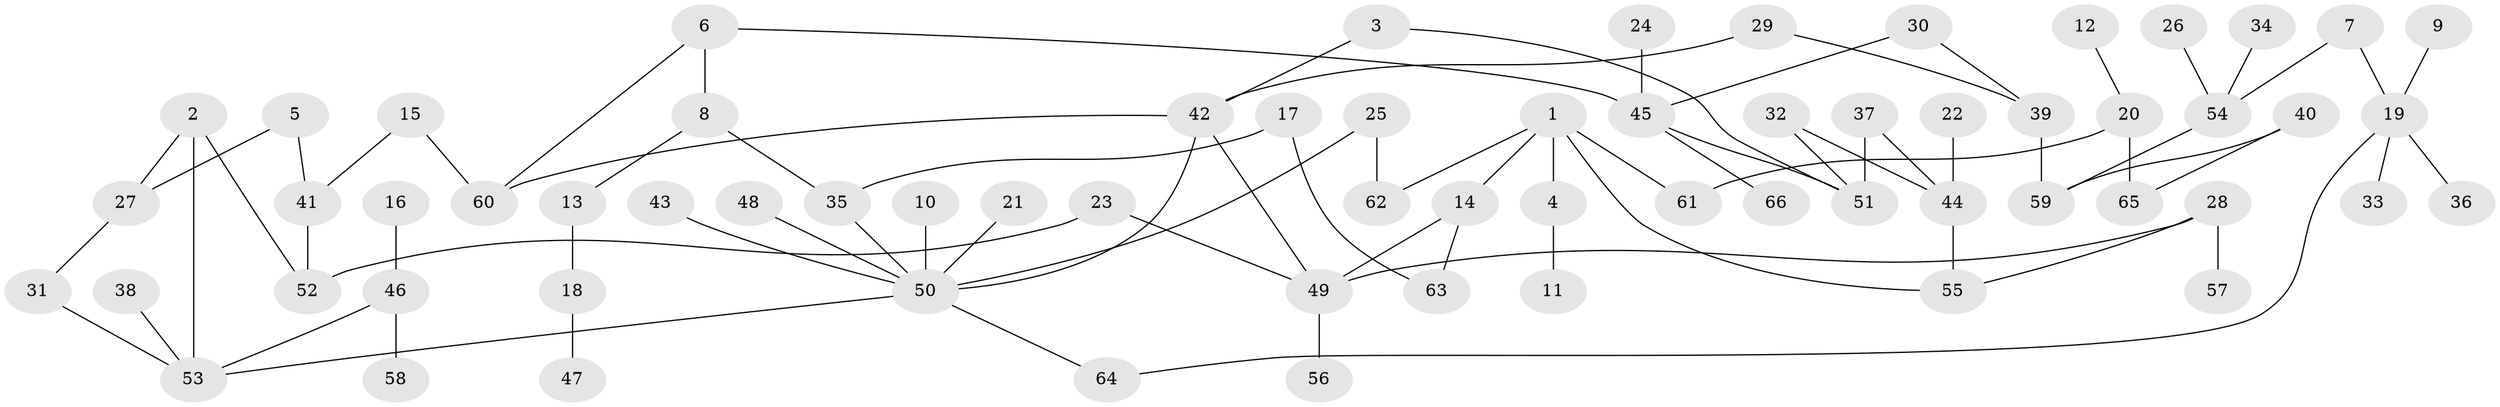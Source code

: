 // original degree distribution, {5: 0.03787878787878788, 7: 0.022727272727272728, 11: 0.007575757575757576, 3: 0.18181818181818182, 2: 0.25, 4: 0.05303030303030303, 1: 0.4318181818181818, 6: 0.015151515151515152}
// Generated by graph-tools (version 1.1) at 2025/36/03/04/25 23:36:08]
// undirected, 66 vertices, 79 edges
graph export_dot {
  node [color=gray90,style=filled];
  1;
  2;
  3;
  4;
  5;
  6;
  7;
  8;
  9;
  10;
  11;
  12;
  13;
  14;
  15;
  16;
  17;
  18;
  19;
  20;
  21;
  22;
  23;
  24;
  25;
  26;
  27;
  28;
  29;
  30;
  31;
  32;
  33;
  34;
  35;
  36;
  37;
  38;
  39;
  40;
  41;
  42;
  43;
  44;
  45;
  46;
  47;
  48;
  49;
  50;
  51;
  52;
  53;
  54;
  55;
  56;
  57;
  58;
  59;
  60;
  61;
  62;
  63;
  64;
  65;
  66;
  1 -- 4 [weight=1.0];
  1 -- 14 [weight=1.0];
  1 -- 55 [weight=1.0];
  1 -- 61 [weight=1.0];
  1 -- 62 [weight=1.0];
  2 -- 27 [weight=1.0];
  2 -- 52 [weight=1.0];
  2 -- 53 [weight=1.0];
  3 -- 42 [weight=1.0];
  3 -- 51 [weight=1.0];
  4 -- 11 [weight=1.0];
  5 -- 27 [weight=1.0];
  5 -- 41 [weight=1.0];
  6 -- 8 [weight=1.0];
  6 -- 45 [weight=1.0];
  6 -- 60 [weight=1.0];
  7 -- 19 [weight=1.0];
  7 -- 54 [weight=1.0];
  8 -- 13 [weight=1.0];
  8 -- 35 [weight=1.0];
  9 -- 19 [weight=1.0];
  10 -- 50 [weight=1.0];
  12 -- 20 [weight=1.0];
  13 -- 18 [weight=1.0];
  14 -- 49 [weight=1.0];
  14 -- 63 [weight=1.0];
  15 -- 41 [weight=1.0];
  15 -- 60 [weight=1.0];
  16 -- 46 [weight=1.0];
  17 -- 35 [weight=1.0];
  17 -- 63 [weight=1.0];
  18 -- 47 [weight=1.0];
  19 -- 33 [weight=1.0];
  19 -- 36 [weight=1.0];
  19 -- 64 [weight=1.0];
  20 -- 61 [weight=1.0];
  20 -- 65 [weight=1.0];
  21 -- 50 [weight=1.0];
  22 -- 44 [weight=1.0];
  23 -- 49 [weight=1.0];
  23 -- 52 [weight=1.0];
  24 -- 45 [weight=1.0];
  25 -- 50 [weight=1.0];
  25 -- 62 [weight=1.0];
  26 -- 54 [weight=1.0];
  27 -- 31 [weight=1.0];
  28 -- 49 [weight=1.0];
  28 -- 55 [weight=1.0];
  28 -- 57 [weight=1.0];
  29 -- 39 [weight=1.0];
  29 -- 42 [weight=1.0];
  30 -- 39 [weight=1.0];
  30 -- 45 [weight=1.0];
  31 -- 53 [weight=1.0];
  32 -- 44 [weight=1.0];
  32 -- 51 [weight=1.0];
  34 -- 54 [weight=1.0];
  35 -- 50 [weight=1.0];
  37 -- 44 [weight=1.0];
  37 -- 51 [weight=1.0];
  38 -- 53 [weight=1.0];
  39 -- 59 [weight=1.0];
  40 -- 59 [weight=1.0];
  40 -- 65 [weight=1.0];
  41 -- 52 [weight=1.0];
  42 -- 49 [weight=1.0];
  42 -- 50 [weight=1.0];
  42 -- 60 [weight=1.0];
  43 -- 50 [weight=1.0];
  44 -- 55 [weight=1.0];
  45 -- 51 [weight=1.0];
  45 -- 66 [weight=1.0];
  46 -- 53 [weight=1.0];
  46 -- 58 [weight=1.0];
  48 -- 50 [weight=1.0];
  49 -- 56 [weight=1.0];
  50 -- 53 [weight=1.0];
  50 -- 64 [weight=1.0];
  54 -- 59 [weight=1.0];
}
